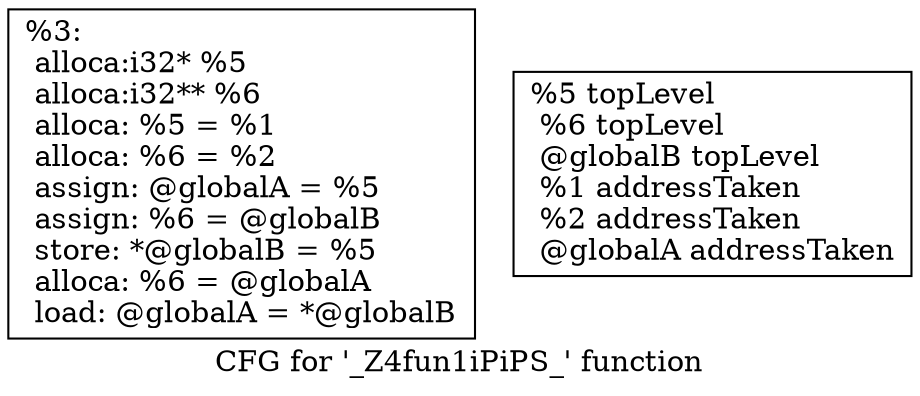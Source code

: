 digraph "CFG for '_Z4fun1iPiPS_' function" {
	label="CFG for '_Z4fun1iPiPS_' function";

	Node0x4f44710 [shape=record,label="{%3:\l alloca:i32* %5\l alloca:i32** %6\l alloca: %5 = %1\l alloca: %6 = %2\l assign: @globalA = %5\l assign: %6 = @globalB\l store: *@globalB = %5\l alloca: %6 = @globalA\l load: @globalA = *@globalB\l }"];
	Node1 [shape=record,label="{%5 topLevel\l %6 topLevel\l @globalB topLevel\l %1 addressTaken\l %2 addressTaken\l @globalA addressTaken\l }"];}
